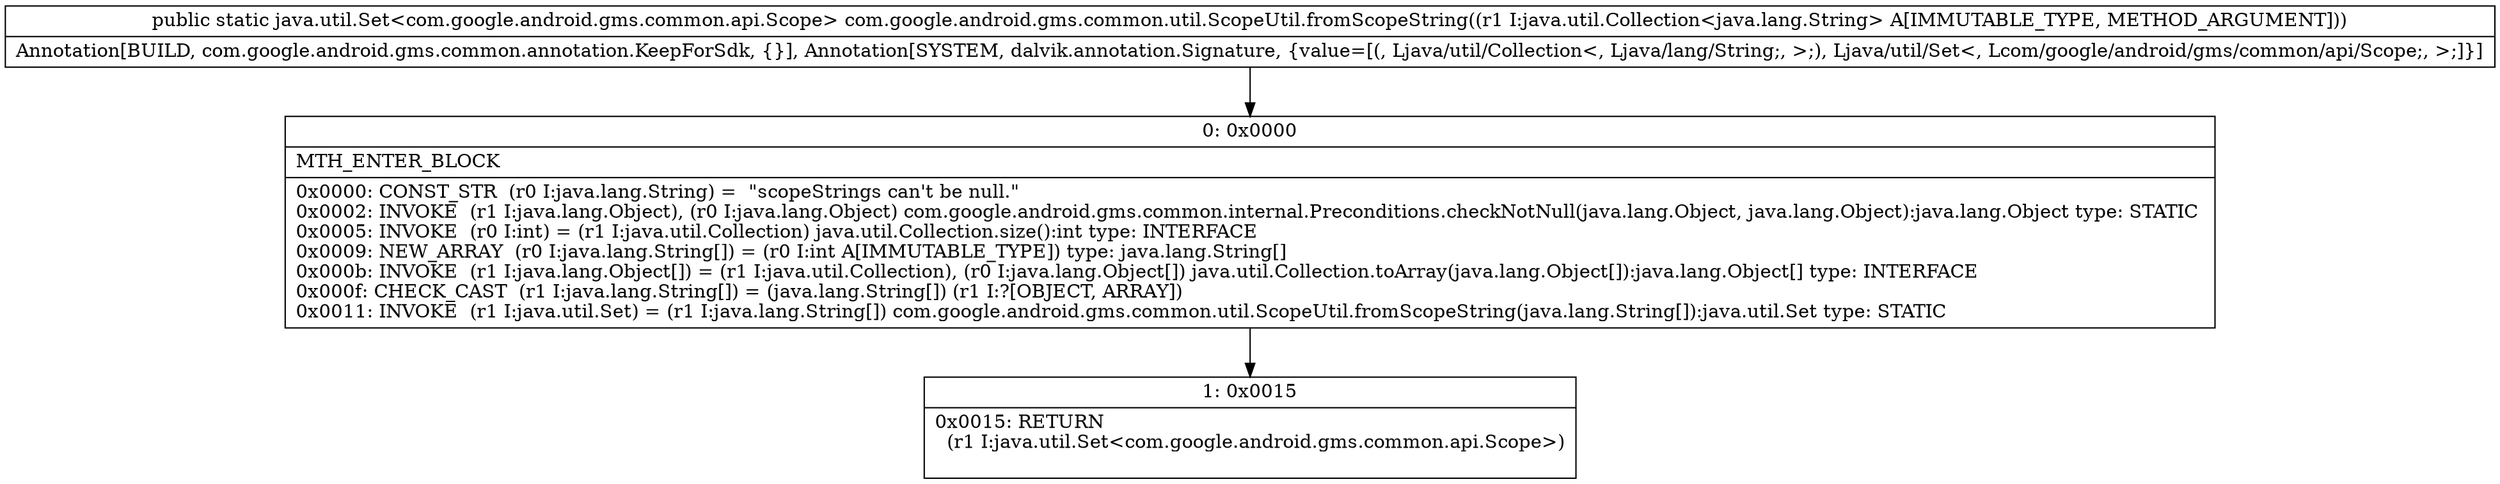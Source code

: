 digraph "CFG forcom.google.android.gms.common.util.ScopeUtil.fromScopeString(Ljava\/util\/Collection;)Ljava\/util\/Set;" {
Node_0 [shape=record,label="{0\:\ 0x0000|MTH_ENTER_BLOCK\l|0x0000: CONST_STR  (r0 I:java.lang.String) =  \"scopeStrings can't be null.\" \l0x0002: INVOKE  (r1 I:java.lang.Object), (r0 I:java.lang.Object) com.google.android.gms.common.internal.Preconditions.checkNotNull(java.lang.Object, java.lang.Object):java.lang.Object type: STATIC \l0x0005: INVOKE  (r0 I:int) = (r1 I:java.util.Collection) java.util.Collection.size():int type: INTERFACE \l0x0009: NEW_ARRAY  (r0 I:java.lang.String[]) = (r0 I:int A[IMMUTABLE_TYPE]) type: java.lang.String[] \l0x000b: INVOKE  (r1 I:java.lang.Object[]) = (r1 I:java.util.Collection), (r0 I:java.lang.Object[]) java.util.Collection.toArray(java.lang.Object[]):java.lang.Object[] type: INTERFACE \l0x000f: CHECK_CAST  (r1 I:java.lang.String[]) = (java.lang.String[]) (r1 I:?[OBJECT, ARRAY]) \l0x0011: INVOKE  (r1 I:java.util.Set) = (r1 I:java.lang.String[]) com.google.android.gms.common.util.ScopeUtil.fromScopeString(java.lang.String[]):java.util.Set type: STATIC \l}"];
Node_1 [shape=record,label="{1\:\ 0x0015|0x0015: RETURN  \l  (r1 I:java.util.Set\<com.google.android.gms.common.api.Scope\>)\l \l}"];
MethodNode[shape=record,label="{public static java.util.Set\<com.google.android.gms.common.api.Scope\> com.google.android.gms.common.util.ScopeUtil.fromScopeString((r1 I:java.util.Collection\<java.lang.String\> A[IMMUTABLE_TYPE, METHOD_ARGUMENT]))  | Annotation[BUILD, com.google.android.gms.common.annotation.KeepForSdk, \{\}], Annotation[SYSTEM, dalvik.annotation.Signature, \{value=[(, Ljava\/util\/Collection\<, Ljava\/lang\/String;, \>;), Ljava\/util\/Set\<, Lcom\/google\/android\/gms\/common\/api\/Scope;, \>;]\}]\l}"];
MethodNode -> Node_0;
Node_0 -> Node_1;
}

